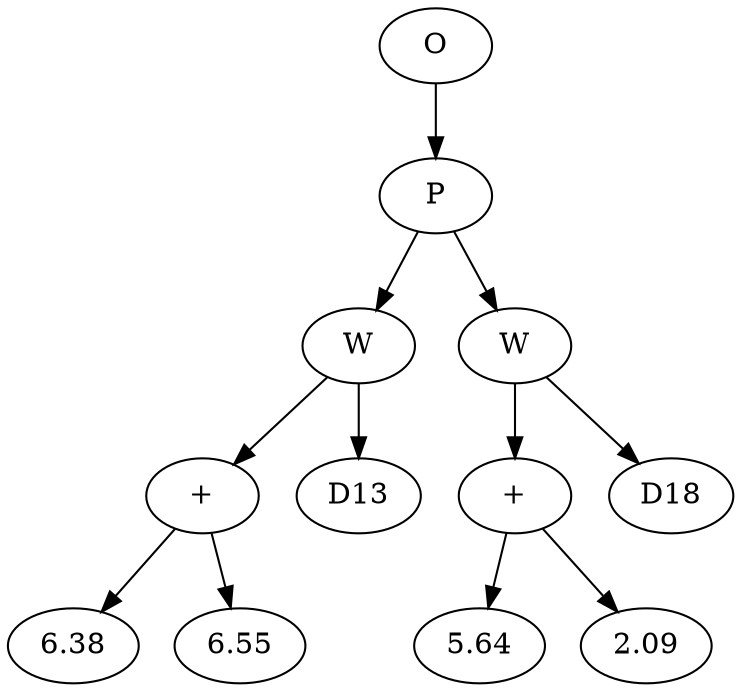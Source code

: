 // Tree
digraph {
	32231824 [label=O]
	32231825 [label=P]
	32231824 -> 32231825
	32231826 [label=W]
	32231825 -> 32231826
	32231827 [label="+"]
	32231826 -> 32231827
	32231828 [label=6.38]
	32231827 -> 32231828
	32231829 [label=6.55]
	32231827 -> 32231829
	32231830 [label=D13]
	32231826 -> 32231830
	32231831 [label=W]
	32231825 -> 32231831
	32231832 [label="+"]
	32231831 -> 32231832
	32231833 [label=5.64]
	32231832 -> 32231833
	32231834 [label=2.09]
	32231832 -> 32231834
	32231835 [label=D18]
	32231831 -> 32231835
}
